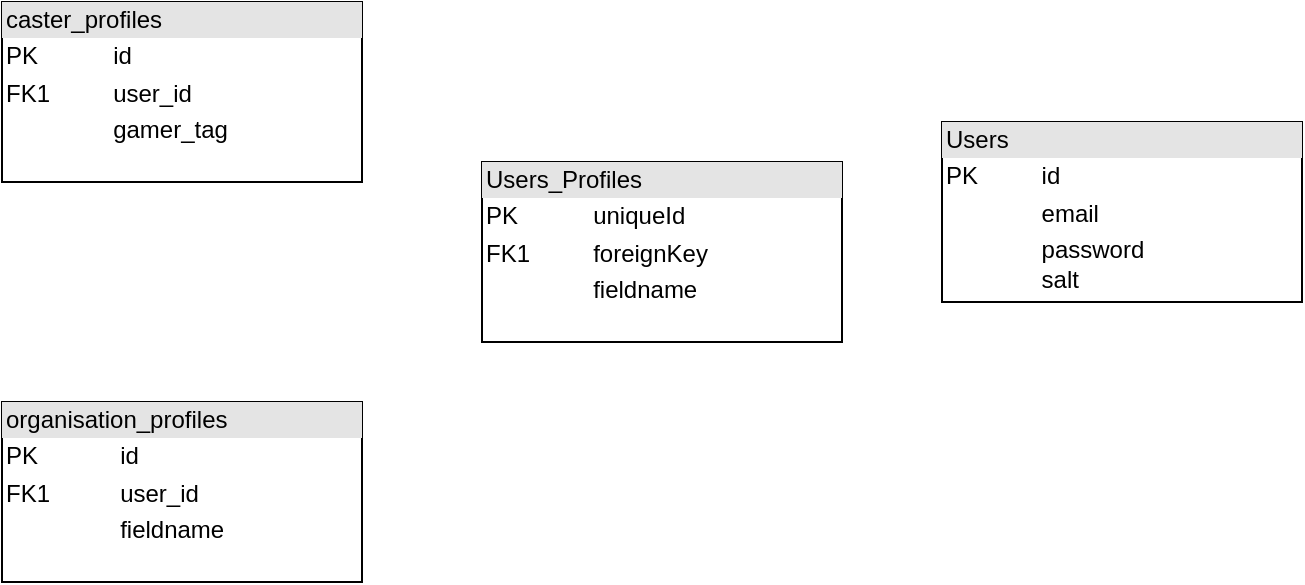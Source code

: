<mxfile version="16.5.1" type="device" pages="6"><diagram id="IFJYSDlTWk54i2XUHWaH" name="DB Schema"><mxGraphModel dx="946" dy="622" grid="1" gridSize="10" guides="1" tooltips="1" connect="1" arrows="1" fold="1" page="1" pageScale="1" pageWidth="827" pageHeight="1169" math="0" shadow="0"><root><mxCell id="0"/><mxCell id="1" parent="0"/><mxCell id="Cj0DY3vHBVHY0UUtg2U1-1" value="&lt;div style=&quot;box-sizing: border-box ; width: 100% ; background: #e4e4e4 ; padding: 2px&quot;&gt;caster_profiles&lt;/div&gt;&lt;table style=&quot;width: 100% ; font-size: 1em&quot; cellpadding=&quot;2&quot; cellspacing=&quot;0&quot;&gt;&lt;tbody&gt;&lt;tr&gt;&lt;td&gt;PK&lt;/td&gt;&lt;td&gt;id&lt;/td&gt;&lt;/tr&gt;&lt;tr&gt;&lt;td&gt;FK1&lt;/td&gt;&lt;td&gt;user_id&lt;/td&gt;&lt;/tr&gt;&lt;tr&gt;&lt;td&gt;&lt;/td&gt;&lt;td&gt;gamer_tag&lt;/td&gt;&lt;/tr&gt;&lt;/tbody&gt;&lt;/table&gt;" style="verticalAlign=top;align=left;overflow=fill;html=1;" parent="1" vertex="1"><mxGeometry x="120" y="270" width="180" height="90" as="geometry"/></mxCell><mxCell id="Cj0DY3vHBVHY0UUtg2U1-2" value="&lt;div style=&quot;box-sizing: border-box ; width: 100% ; background: #e4e4e4 ; padding: 2px&quot;&gt;organisation_profiles&lt;/div&gt;&lt;table style=&quot;width: 100% ; font-size: 1em&quot; cellpadding=&quot;2&quot; cellspacing=&quot;0&quot;&gt;&lt;tbody&gt;&lt;tr&gt;&lt;td&gt;PK&lt;/td&gt;&lt;td&gt;id&lt;/td&gt;&lt;/tr&gt;&lt;tr&gt;&lt;td&gt;FK1&lt;/td&gt;&lt;td&gt;user_id&lt;/td&gt;&lt;/tr&gt;&lt;tr&gt;&lt;td&gt;&lt;/td&gt;&lt;td&gt;fieldname&lt;/td&gt;&lt;/tr&gt;&lt;/tbody&gt;&lt;/table&gt;" style="verticalAlign=top;align=left;overflow=fill;html=1;" parent="1" vertex="1"><mxGeometry x="120" y="470" width="180" height="90" as="geometry"/></mxCell><mxCell id="Cj0DY3vHBVHY0UUtg2U1-3" value="&lt;div style=&quot;box-sizing: border-box ; width: 100% ; background: #e4e4e4 ; padding: 2px&quot;&gt;Users&lt;/div&gt;&lt;table style=&quot;width: 100% ; font-size: 1em&quot; cellpadding=&quot;2&quot; cellspacing=&quot;0&quot;&gt;&lt;tbody&gt;&lt;tr&gt;&lt;td&gt;PK&lt;/td&gt;&lt;td&gt;id&lt;/td&gt;&lt;/tr&gt;&lt;tr&gt;&lt;td&gt;&lt;br&gt;&lt;/td&gt;&lt;td&gt;email&lt;/td&gt;&lt;/tr&gt;&lt;tr&gt;&lt;td&gt;&lt;/td&gt;&lt;td&gt;password&lt;br&gt;salt&lt;/td&gt;&lt;/tr&gt;&lt;/tbody&gt;&lt;/table&gt;" style="verticalAlign=top;align=left;overflow=fill;html=1;" parent="1" vertex="1"><mxGeometry x="590" y="330" width="180" height="90" as="geometry"/></mxCell><mxCell id="vBrCcY4c4woebkTOVLAD-1" value="&lt;div style=&quot;box-sizing: border-box ; width: 100% ; background: #e4e4e4 ; padding: 2px&quot;&gt;Users_Profiles&lt;/div&gt;&lt;table style=&quot;width: 100% ; font-size: 1em&quot; cellpadding=&quot;2&quot; cellspacing=&quot;0&quot;&gt;&lt;tbody&gt;&lt;tr&gt;&lt;td&gt;PK&lt;/td&gt;&lt;td&gt;uniqueId&lt;/td&gt;&lt;/tr&gt;&lt;tr&gt;&lt;td&gt;FK1&lt;/td&gt;&lt;td&gt;foreignKey&lt;/td&gt;&lt;/tr&gt;&lt;tr&gt;&lt;td&gt;&lt;/td&gt;&lt;td&gt;fieldname&lt;/td&gt;&lt;/tr&gt;&lt;/tbody&gt;&lt;/table&gt;" style="verticalAlign=top;align=left;overflow=fill;html=1;" vertex="1" parent="1"><mxGeometry x="360" y="350" width="180" height="90" as="geometry"/></mxCell></root></mxGraphModel></diagram><diagram id="8OqbAFPK_hmVm2Bs5lqv" name="Class Diagram (User, messages, friends)"><mxGraphModel dx="946" dy="1791" grid="1" gridSize="10" guides="1" tooltips="1" connect="1" arrows="1" fold="1" page="1" pageScale="1" pageWidth="827" pageHeight="1169" math="0" shadow="0"><root><mxCell id="nvpQmYBhC9q09GTZ1Mtf-0"/><mxCell id="nvpQmYBhC9q09GTZ1Mtf-1" parent="nvpQmYBhC9q09GTZ1Mtf-0"/><mxCell id="nvpQmYBhC9q09GTZ1Mtf-22" value="User" style="swimlane;fontStyle=1;align=center;verticalAlign=top;childLayout=stackLayout;horizontal=1;startSize=26;horizontalStack=0;resizeParent=1;resizeParentMax=0;resizeLast=0;collapsible=1;marginBottom=0;" parent="nvpQmYBhC9q09GTZ1Mtf-1" vertex="1"><mxGeometry x="344" y="570" width="180" height="216" as="geometry"/></mxCell><mxCell id="nvpQmYBhC9q09GTZ1Mtf-23" value="- id: int&#10;" style="text;strokeColor=none;fillColor=none;align=left;verticalAlign=top;spacingLeft=4;spacingRight=4;overflow=hidden;rotatable=0;points=[[0,0.5],[1,0.5]];portConstraint=eastwest;" parent="nvpQmYBhC9q09GTZ1Mtf-22" vertex="1"><mxGeometry y="26" width="180" height="26" as="geometry"/></mxCell><mxCell id="nvpQmYBhC9q09GTZ1Mtf-4" value="- username: string" style="text;strokeColor=none;fillColor=none;align=left;verticalAlign=top;spacingLeft=4;spacingRight=4;overflow=hidden;rotatable=0;points=[[0,0.5],[1,0.5]];portConstraint=eastwest;" parent="nvpQmYBhC9q09GTZ1Mtf-22" vertex="1"><mxGeometry y="52" width="180" height="26" as="geometry"/></mxCell><mxCell id="nvpQmYBhC9q09GTZ1Mtf-3" value="- network: Network" style="text;strokeColor=none;fillColor=none;align=left;verticalAlign=top;spacingLeft=4;spacingRight=4;overflow=hidden;rotatable=0;points=[[0,0.5],[1,0.5]];portConstraint=eastwest;" parent="nvpQmYBhC9q09GTZ1Mtf-22" vertex="1"><mxGeometry y="78" width="180" height="26" as="geometry"/></mxCell><mxCell id="nvpQmYBhC9q09GTZ1Mtf-11" value="- chats: Chat[]" style="text;strokeColor=none;fillColor=none;align=left;verticalAlign=top;spacingLeft=4;spacingRight=4;overflow=hidden;rotatable=0;points=[[0,0.5],[1,0.5]];portConstraint=eastwest;" parent="nvpQmYBhC9q09GTZ1Mtf-22" vertex="1"><mxGeometry y="104" width="180" height="26" as="geometry"/></mxCell><mxCell id="nvpQmYBhC9q09GTZ1Mtf-24" value="" style="line;strokeWidth=1;fillColor=none;align=left;verticalAlign=middle;spacingTop=-1;spacingLeft=3;spacingRight=3;rotatable=0;labelPosition=right;points=[];portConstraint=eastwest;" parent="nvpQmYBhC9q09GTZ1Mtf-22" vertex="1"><mxGeometry y="130" width="180" height="8" as="geometry"/></mxCell><mxCell id="nvpQmYBhC9q09GTZ1Mtf-25" value="+ getChat(otherUser): Chat" style="text;strokeColor=none;fillColor=none;align=left;verticalAlign=top;spacingLeft=4;spacingRight=4;overflow=hidden;rotatable=0;points=[[0,0.5],[1,0.5]];portConstraint=eastwest;" parent="nvpQmYBhC9q09GTZ1Mtf-22" vertex="1"><mxGeometry y="138" width="180" height="26" as="geometry"/></mxCell><mxCell id="mDcbZbTaFt60joXfKTBX-10" value="+ addChat(otherUser): Chat" style="text;strokeColor=none;fillColor=none;align=left;verticalAlign=top;spacingLeft=4;spacingRight=4;overflow=hidden;rotatable=0;points=[[0,0.5],[1,0.5]];portConstraint=eastwest;" parent="nvpQmYBhC9q09GTZ1Mtf-22" vertex="1"><mxGeometry y="164" width="180" height="26" as="geometry"/></mxCell><mxCell id="mDcbZbTaFt60joXfKTBX-14" value="+ getNetwork(): SocialNetwork" style="text;strokeColor=none;fillColor=none;align=left;verticalAlign=top;spacingLeft=4;spacingRight=4;overflow=hidden;rotatable=0;points=[[0,0.5],[1,0.5]];portConstraint=eastwest;" parent="nvpQmYBhC9q09GTZ1Mtf-22" vertex="1"><mxGeometry y="190" width="180" height="26" as="geometry"/></mxCell><mxCell id="nvpQmYBhC9q09GTZ1Mtf-26" value="FriendRequest" style="swimlane;fontStyle=1;align=center;verticalAlign=top;childLayout=stackLayout;horizontal=1;startSize=26;horizontalStack=0;resizeParent=1;resizeParentMax=0;resizeLast=0;collapsible=1;marginBottom=0;" parent="nvpQmYBhC9q09GTZ1Mtf-1" vertex="1"><mxGeometry x="610" y="770" width="160" height="138" as="geometry"/></mxCell><mxCell id="nvpQmYBhC9q09GTZ1Mtf-12" value="- sender: User" style="text;strokeColor=none;fillColor=none;align=left;verticalAlign=top;spacingLeft=4;spacingRight=4;overflow=hidden;rotatable=0;points=[[0,0.5],[1,0.5]];portConstraint=eastwest;" parent="nvpQmYBhC9q09GTZ1Mtf-26" vertex="1"><mxGeometry y="26" width="160" height="26" as="geometry"/></mxCell><mxCell id="nvpQmYBhC9q09GTZ1Mtf-13" value="- receiver: User" style="text;strokeColor=none;fillColor=none;align=left;verticalAlign=top;spacingLeft=4;spacingRight=4;overflow=hidden;rotatable=0;points=[[0,0.5],[1,0.5]];portConstraint=eastwest;" parent="nvpQmYBhC9q09GTZ1Mtf-26" vertex="1"><mxGeometry y="52" width="160" height="26" as="geometry"/></mxCell><mxCell id="nvpQmYBhC9q09GTZ1Mtf-27" value="- status: ENUM" style="text;strokeColor=none;fillColor=none;align=left;verticalAlign=top;spacingLeft=4;spacingRight=4;overflow=hidden;rotatable=0;points=[[0,0.5],[1,0.5]];portConstraint=eastwest;" parent="nvpQmYBhC9q09GTZ1Mtf-26" vertex="1"><mxGeometry y="78" width="160" height="26" as="geometry"/></mxCell><mxCell id="nvpQmYBhC9q09GTZ1Mtf-28" value="" style="line;strokeWidth=1;fillColor=none;align=left;verticalAlign=middle;spacingTop=-1;spacingLeft=3;spacingRight=3;rotatable=0;labelPosition=right;points=[];portConstraint=eastwest;" parent="nvpQmYBhC9q09GTZ1Mtf-26" vertex="1"><mxGeometry y="104" width="160" height="8" as="geometry"/></mxCell><mxCell id="nvpQmYBhC9q09GTZ1Mtf-29" value="+ setStatus(): void" style="text;strokeColor=none;fillColor=none;align=left;verticalAlign=top;spacingLeft=4;spacingRight=4;overflow=hidden;rotatable=0;points=[[0,0.5],[1,0.5]];portConstraint=eastwest;" parent="nvpQmYBhC9q09GTZ1Mtf-26" vertex="1"><mxGeometry y="112" width="160" height="26" as="geometry"/></mxCell><mxCell id="nvpQmYBhC9q09GTZ1Mtf-30" value="Chat" style="swimlane;fontStyle=1;align=center;verticalAlign=top;childLayout=stackLayout;horizontal=1;startSize=26;horizontalStack=0;resizeParent=1;resizeParentMax=0;resizeLast=0;collapsible=1;marginBottom=0;" parent="nvpQmYBhC9q09GTZ1Mtf-1" vertex="1"><mxGeometry x="30" y="570" width="226" height="138" as="geometry"/></mxCell><mxCell id="nvpQmYBhC9q09GTZ1Mtf-31" value="- sender: User" style="text;strokeColor=none;fillColor=none;align=left;verticalAlign=top;spacingLeft=4;spacingRight=4;overflow=hidden;rotatable=0;points=[[0,0.5],[1,0.5]];portConstraint=eastwest;" parent="nvpQmYBhC9q09GTZ1Mtf-30" vertex="1"><mxGeometry y="26" width="226" height="26" as="geometry"/></mxCell><mxCell id="nvpQmYBhC9q09GTZ1Mtf-34" value="- receiver: User" style="text;strokeColor=none;fillColor=none;align=left;verticalAlign=top;spacingLeft=4;spacingRight=4;overflow=hidden;rotatable=0;points=[[0,0.5],[1,0.5]];portConstraint=eastwest;" parent="nvpQmYBhC9q09GTZ1Mtf-30" vertex="1"><mxGeometry y="52" width="226" height="26" as="geometry"/></mxCell><mxCell id="nvpQmYBhC9q09GTZ1Mtf-35" value="- messages: Message[]" style="text;strokeColor=none;fillColor=none;align=left;verticalAlign=top;spacingLeft=4;spacingRight=4;overflow=hidden;rotatable=0;points=[[0,0.5],[1,0.5]];portConstraint=eastwest;" parent="nvpQmYBhC9q09GTZ1Mtf-30" vertex="1"><mxGeometry y="78" width="226" height="26" as="geometry"/></mxCell><mxCell id="nvpQmYBhC9q09GTZ1Mtf-32" value="" style="line;strokeWidth=1;fillColor=none;align=left;verticalAlign=middle;spacingTop=-1;spacingLeft=3;spacingRight=3;rotatable=0;labelPosition=right;points=[];portConstraint=eastwest;" parent="nvpQmYBhC9q09GTZ1Mtf-30" vertex="1"><mxGeometry y="104" width="226" height="8" as="geometry"/></mxCell><mxCell id="nvpQmYBhC9q09GTZ1Mtf-33" value="+ getMessages(otherUser): Messages[]" style="text;strokeColor=none;fillColor=none;align=left;verticalAlign=top;spacingLeft=4;spacingRight=4;overflow=hidden;rotatable=0;points=[[0,0.5],[1,0.5]];portConstraint=eastwest;" parent="nvpQmYBhC9q09GTZ1Mtf-30" vertex="1"><mxGeometry y="112" width="226" height="26" as="geometry"/></mxCell><mxCell id="nvpQmYBhC9q09GTZ1Mtf-36" value="Message" style="swimlane;fontStyle=1;align=center;verticalAlign=top;childLayout=stackLayout;horizontal=1;startSize=26;horizontalStack=0;resizeParent=1;resizeParentMax=0;resizeLast=0;collapsible=1;marginBottom=0;" parent="nvpQmYBhC9q09GTZ1Mtf-1" vertex="1"><mxGeometry x="63" y="770" width="160" height="138" as="geometry"/></mxCell><mxCell id="nvpQmYBhC9q09GTZ1Mtf-37" value="- messageNumber: int" style="text;strokeColor=none;fillColor=none;align=left;verticalAlign=top;spacingLeft=4;spacingRight=4;overflow=hidden;rotatable=0;points=[[0,0.5],[1,0.5]];portConstraint=eastwest;" parent="nvpQmYBhC9q09GTZ1Mtf-36" vertex="1"><mxGeometry y="26" width="160" height="26" as="geometry"/></mxCell><mxCell id="nvpQmYBhC9q09GTZ1Mtf-40" value="- authorId" style="text;strokeColor=none;fillColor=none;align=left;verticalAlign=top;spacingLeft=4;spacingRight=4;overflow=hidden;rotatable=0;points=[[0,0.5],[1,0.5]];portConstraint=eastwest;" parent="nvpQmYBhC9q09GTZ1Mtf-36" vertex="1"><mxGeometry y="52" width="160" height="26" as="geometry"/></mxCell><mxCell id="nvpQmYBhC9q09GTZ1Mtf-41" value="- text: string" style="text;strokeColor=none;fillColor=none;align=left;verticalAlign=top;spacingLeft=4;spacingRight=4;overflow=hidden;rotatable=0;points=[[0,0.5],[1,0.5]];portConstraint=eastwest;" parent="nvpQmYBhC9q09GTZ1Mtf-36" vertex="1"><mxGeometry y="78" width="160" height="26" as="geometry"/></mxCell><mxCell id="nvpQmYBhC9q09GTZ1Mtf-38" value="" style="line;strokeWidth=1;fillColor=none;align=left;verticalAlign=middle;spacingTop=-1;spacingLeft=3;spacingRight=3;rotatable=0;labelPosition=right;points=[];portConstraint=eastwest;" parent="nvpQmYBhC9q09GTZ1Mtf-36" vertex="1"><mxGeometry y="104" width="160" height="8" as="geometry"/></mxCell><mxCell id="nvpQmYBhC9q09GTZ1Mtf-39" value="+ getText(): string" style="text;strokeColor=none;fillColor=none;align=left;verticalAlign=top;spacingLeft=4;spacingRight=4;overflow=hidden;rotatable=0;points=[[0,0.5],[1,0.5]];portConstraint=eastwest;" parent="nvpQmYBhC9q09GTZ1Mtf-36" vertex="1"><mxGeometry y="112" width="160" height="26" as="geometry"/></mxCell><mxCell id="mDcbZbTaFt60joXfKTBX-0" value="SocialNetwork" style="swimlane;fontStyle=1;align=center;verticalAlign=top;childLayout=stackLayout;horizontal=1;startSize=26;horizontalStack=0;resizeParent=1;resizeParentMax=0;resizeLast=0;collapsible=1;marginBottom=0;" parent="nvpQmYBhC9q09GTZ1Mtf-1" vertex="1"><mxGeometry x="610" y="570" width="160" height="138" as="geometry"/></mxCell><mxCell id="mDcbZbTaFt60joXfKTBX-1" value="- friends: User[]" style="text;strokeColor=none;fillColor=none;align=left;verticalAlign=top;spacingLeft=4;spacingRight=4;overflow=hidden;rotatable=0;points=[[0,0.5],[1,0.5]];portConstraint=eastwest;" parent="mDcbZbTaFt60joXfKTBX-0" vertex="1"><mxGeometry y="26" width="160" height="26" as="geometry"/></mxCell><mxCell id="mDcbZbTaFt60joXfKTBX-4" value="- requests: FriendRequest[]" style="text;strokeColor=none;fillColor=none;align=left;verticalAlign=top;spacingLeft=4;spacingRight=4;overflow=hidden;rotatable=0;points=[[0,0.5],[1,0.5]];portConstraint=eastwest;" parent="mDcbZbTaFt60joXfKTBX-0" vertex="1"><mxGeometry y="52" width="160" height="26" as="geometry"/></mxCell><mxCell id="mDcbZbTaFt60joXfKTBX-2" value="" style="line;strokeWidth=1;fillColor=none;align=left;verticalAlign=middle;spacingTop=-1;spacingLeft=3;spacingRight=3;rotatable=0;labelPosition=right;points=[];portConstraint=eastwest;" parent="mDcbZbTaFt60joXfKTBX-0" vertex="1"><mxGeometry y="78" width="160" height="8" as="geometry"/></mxCell><mxCell id="mDcbZbTaFt60joXfKTBX-3" value="+ acceptRequest(): void" style="text;strokeColor=none;fillColor=none;align=left;verticalAlign=top;spacingLeft=4;spacingRight=4;overflow=hidden;rotatable=0;points=[[0,0.5],[1,0.5]];portConstraint=eastwest;" parent="mDcbZbTaFt60joXfKTBX-0" vertex="1"><mxGeometry y="86" width="160" height="26" as="geometry"/></mxCell><mxCell id="mDcbZbTaFt60joXfKTBX-5" value="+ rejectRequest(): void" style="text;strokeColor=none;fillColor=none;align=left;verticalAlign=top;spacingLeft=4;spacingRight=4;overflow=hidden;rotatable=0;points=[[0,0.5],[1,0.5]];portConstraint=eastwest;" parent="mDcbZbTaFt60joXfKTBX-0" vertex="1"><mxGeometry y="112" width="160" height="26" as="geometry"/></mxCell><mxCell id="mDcbZbTaFt60joXfKTBX-15" value="" style="endArrow=open;html=1;endSize=12;startArrow=diamondThin;startSize=14;startFill=1;edgeStyle=orthogonalEdgeStyle;align=left;verticalAlign=bottom;rounded=0;entryX=-0.012;entryY=0.065;entryDx=0;entryDy=0;entryPerimeter=0;exitX=0.998;exitY=0.041;exitDx=0;exitDy=0;exitPerimeter=0;" parent="nvpQmYBhC9q09GTZ1Mtf-1" source="nvpQmYBhC9q09GTZ1Mtf-22" target="mDcbZbTaFt60joXfKTBX-0" edge="1"><mxGeometry x="-1" y="3" relative="1" as="geometry"><mxPoint x="530" y="579" as="sourcePoint"/><mxPoint x="720" y="540" as="targetPoint"/></mxGeometry></mxCell><mxCell id="mDcbZbTaFt60joXfKTBX-16" value="1" style="edgeLabel;html=1;align=center;verticalAlign=middle;resizable=0;points=[];" parent="mDcbZbTaFt60joXfKTBX-15" vertex="1" connectable="0"><mxGeometry x="0.629" y="2" relative="1" as="geometry"><mxPoint x="-2" as="offset"/></mxGeometry></mxCell><mxCell id="mDcbZbTaFt60joXfKTBX-17" value="2" style="endArrow=open;html=1;endSize=12;startArrow=diamondThin;startSize=14;startFill=1;edgeStyle=orthogonalEdgeStyle;align=left;verticalAlign=bottom;rounded=0;entryX=0.5;entryY=0;entryDx=0;entryDy=0;" parent="nvpQmYBhC9q09GTZ1Mtf-1" target="nvpQmYBhC9q09GTZ1Mtf-26" edge="1"><mxGeometry x="-0.333" y="10" relative="1" as="geometry"><mxPoint x="690" y="710" as="sourcePoint"/><mxPoint x="610" y="720" as="targetPoint"/><mxPoint as="offset"/></mxGeometry></mxCell><mxCell id="mDcbZbTaFt60joXfKTBX-18" value="0..*" style="text;html=1;align=center;verticalAlign=middle;resizable=0;points=[];autosize=1;strokeColor=none;fillColor=none;" parent="nvpQmYBhC9q09GTZ1Mtf-1" vertex="1"><mxGeometry x="650" y="750" width="30" height="20" as="geometry"/></mxCell><mxCell id="mDcbZbTaFt60joXfKTBX-19" value="0..*" style="text;html=1;align=center;verticalAlign=middle;resizable=0;points=[];autosize=1;strokeColor=none;fillColor=none;" parent="nvpQmYBhC9q09GTZ1Mtf-1" vertex="1"><mxGeometry x="524" y="580" width="30" height="20" as="geometry"/></mxCell><mxCell id="mDcbZbTaFt60joXfKTBX-21" value="" style="endArrow=open;html=1;endSize=12;startArrow=diamondThin;startSize=14;startFill=1;edgeStyle=orthogonalEdgeStyle;align=left;verticalAlign=bottom;rounded=0;exitX=-0.003;exitY=0.064;exitDx=0;exitDy=0;exitPerimeter=0;entryX=1.003;entryY=0.1;entryDx=0;entryDy=0;entryPerimeter=0;" parent="nvpQmYBhC9q09GTZ1Mtf-1" source="nvpQmYBhC9q09GTZ1Mtf-22" target="nvpQmYBhC9q09GTZ1Mtf-30" edge="1"><mxGeometry x="0.002" y="-84" relative="1" as="geometry"><mxPoint x="300" y="700" as="sourcePoint"/><mxPoint x="460" y="700" as="targetPoint"/><mxPoint as="offset"/></mxGeometry></mxCell><mxCell id="mDcbZbTaFt60joXfKTBX-22" value="2" style="edgeLabel;html=1;align=center;verticalAlign=middle;resizable=0;points=[];" parent="mDcbZbTaFt60joXfKTBX-21" vertex="1" connectable="0"><mxGeometry x="-0.736" y="-15" relative="1" as="geometry"><mxPoint x="-12" y="11" as="offset"/></mxGeometry></mxCell><mxCell id="mDcbZbTaFt60joXfKTBX-23" value="0..*" style="text;html=1;align=center;verticalAlign=middle;resizable=0;points=[];autosize=1;strokeColor=none;fillColor=none;" parent="nvpQmYBhC9q09GTZ1Mtf-1" vertex="1"><mxGeometry x="256" y="590" width="30" height="20" as="geometry"/></mxCell><mxCell id="mDcbZbTaFt60joXfKTBX-26" value="1..2" style="endArrow=open;html=1;endSize=12;startArrow=diamondThin;startSize=14;startFill=1;edgeStyle=orthogonalEdgeStyle;align=left;verticalAlign=bottom;rounded=0;entryX=0.5;entryY=0;entryDx=0;entryDy=0;exitX=0.5;exitY=1;exitDx=0;exitDy=0;" parent="nvpQmYBhC9q09GTZ1Mtf-1" source="nvpQmYBhC9q09GTZ1Mtf-30" target="nvpQmYBhC9q09GTZ1Mtf-36" edge="1"><mxGeometry x="-0.29" y="7" relative="1" as="geometry"><mxPoint x="10" y="730" as="sourcePoint"/><mxPoint x="170" y="730" as="targetPoint"/><Array as="points"><mxPoint x="143" y="730"/><mxPoint x="143" y="730"/></Array><mxPoint as="offset"/></mxGeometry></mxCell><mxCell id="mDcbZbTaFt60joXfKTBX-27" value="0..*" style="text;html=1;align=center;verticalAlign=middle;resizable=0;points=[];autosize=1;strokeColor=none;fillColor=none;" parent="nvpQmYBhC9q09GTZ1Mtf-1" vertex="1"><mxGeometry x="110" y="750" width="30" height="20" as="geometry"/></mxCell><mxCell id="G_FjlWxSiDGfOTx2bwtK-0" value="Caster" style="swimlane;fontStyle=1;align=center;verticalAlign=top;childLayout=stackLayout;horizontal=1;startSize=26;horizontalStack=0;resizeParent=1;resizeParentMax=0;resizeLast=0;collapsible=1;marginBottom=0;" parent="nvpQmYBhC9q09GTZ1Mtf-1" vertex="1"><mxGeometry x="220" y="189" width="160" height="86" as="geometry"/></mxCell><mxCell id="G_FjlWxSiDGfOTx2bwtK-1" value="+ field: type" style="text;strokeColor=none;fillColor=none;align=left;verticalAlign=top;spacingLeft=4;spacingRight=4;overflow=hidden;rotatable=0;points=[[0,0.5],[1,0.5]];portConstraint=eastwest;" parent="G_FjlWxSiDGfOTx2bwtK-0" vertex="1"><mxGeometry y="26" width="160" height="26" as="geometry"/></mxCell><mxCell id="G_FjlWxSiDGfOTx2bwtK-2" value="" style="line;strokeWidth=1;fillColor=none;align=left;verticalAlign=middle;spacingTop=-1;spacingLeft=3;spacingRight=3;rotatable=0;labelPosition=right;points=[];portConstraint=eastwest;" parent="G_FjlWxSiDGfOTx2bwtK-0" vertex="1"><mxGeometry y="52" width="160" height="8" as="geometry"/></mxCell><mxCell id="G_FjlWxSiDGfOTx2bwtK-3" value="+ method(type): type" style="text;strokeColor=none;fillColor=none;align=left;verticalAlign=top;spacingLeft=4;spacingRight=4;overflow=hidden;rotatable=0;points=[[0,0.5],[1,0.5]];portConstraint=eastwest;" parent="G_FjlWxSiDGfOTx2bwtK-0" vertex="1"><mxGeometry y="60" width="160" height="26" as="geometry"/></mxCell><mxCell id="G_FjlWxSiDGfOTx2bwtK-4" value="Organisation" style="swimlane;fontStyle=1;align=center;verticalAlign=top;childLayout=stackLayout;horizontal=1;startSize=26;horizontalStack=0;resizeParent=1;resizeParentMax=0;resizeLast=0;collapsible=1;marginBottom=0;" parent="nvpQmYBhC9q09GTZ1Mtf-1" vertex="1"><mxGeometry x="420" y="189" width="160" height="86" as="geometry"/></mxCell><mxCell id="G_FjlWxSiDGfOTx2bwtK-5" value="+ field: type" style="text;strokeColor=none;fillColor=none;align=left;verticalAlign=top;spacingLeft=4;spacingRight=4;overflow=hidden;rotatable=0;points=[[0,0.5],[1,0.5]];portConstraint=eastwest;" parent="G_FjlWxSiDGfOTx2bwtK-4" vertex="1"><mxGeometry y="26" width="160" height="26" as="geometry"/></mxCell><mxCell id="G_FjlWxSiDGfOTx2bwtK-6" value="" style="line;strokeWidth=1;fillColor=none;align=left;verticalAlign=middle;spacingTop=-1;spacingLeft=3;spacingRight=3;rotatable=0;labelPosition=right;points=[];portConstraint=eastwest;" parent="G_FjlWxSiDGfOTx2bwtK-4" vertex="1"><mxGeometry y="52" width="160" height="8" as="geometry"/></mxCell><mxCell id="G_FjlWxSiDGfOTx2bwtK-7" value="+ method(type): type" style="text;strokeColor=none;fillColor=none;align=left;verticalAlign=top;spacingLeft=4;spacingRight=4;overflow=hidden;rotatable=0;points=[[0,0.5],[1,0.5]];portConstraint=eastwest;" parent="G_FjlWxSiDGfOTx2bwtK-4" vertex="1"><mxGeometry y="60" width="160" height="26" as="geometry"/></mxCell><mxCell id="G_FjlWxSiDGfOTx2bwtK-8" value="BaseUser" style="swimlane;fontStyle=1;align=center;verticalAlign=top;childLayout=stackLayout;horizontal=1;startSize=26;horizontalStack=0;resizeParent=1;resizeParentMax=0;resizeLast=0;collapsible=1;marginBottom=0;" parent="nvpQmYBhC9q09GTZ1Mtf-1" vertex="1"><mxGeometry x="320" y="-30" width="160" height="138" as="geometry"/></mxCell><mxCell id="G_FjlWxSiDGfOTx2bwtK-9" value="- Id: int" style="text;strokeColor=none;fillColor=none;align=left;verticalAlign=top;spacingLeft=4;spacingRight=4;overflow=hidden;rotatable=0;points=[[0,0.5],[1,0.5]];portConstraint=eastwest;" parent="G_FjlWxSiDGfOTx2bwtK-8" vertex="1"><mxGeometry y="26" width="160" height="26" as="geometry"/></mxCell><mxCell id="G_FjlWxSiDGfOTx2bwtK-12" value="- Email: string" style="text;strokeColor=none;fillColor=none;align=left;verticalAlign=top;spacingLeft=4;spacingRight=4;overflow=hidden;rotatable=0;points=[[0,0.5],[1,0.5]];portConstraint=eastwest;" parent="G_FjlWxSiDGfOTx2bwtK-8" vertex="1"><mxGeometry y="52" width="160" height="26" as="geometry"/></mxCell><mxCell id="G_FjlWxSiDGfOTx2bwtK-13" value="- Password: string" style="text;strokeColor=none;fillColor=none;align=left;verticalAlign=top;spacingLeft=4;spacingRight=4;overflow=hidden;rotatable=0;points=[[0,0.5],[1,0.5]];portConstraint=eastwest;" parent="G_FjlWxSiDGfOTx2bwtK-8" vertex="1"><mxGeometry y="78" width="160" height="26" as="geometry"/></mxCell><mxCell id="G_FjlWxSiDGfOTx2bwtK-10" value="" style="line;strokeWidth=1;fillColor=none;align=left;verticalAlign=middle;spacingTop=-1;spacingLeft=3;spacingRight=3;rotatable=0;labelPosition=right;points=[];portConstraint=eastwest;" parent="G_FjlWxSiDGfOTx2bwtK-8" vertex="1"><mxGeometry y="104" width="160" height="8" as="geometry"/></mxCell><mxCell id="G_FjlWxSiDGfOTx2bwtK-23" value="+ Get / Set(): T" style="text;strokeColor=none;fillColor=none;align=left;verticalAlign=top;spacingLeft=4;spacingRight=4;overflow=hidden;rotatable=0;points=[[0,0.5],[1,0.5]];portConstraint=eastwest;" parent="G_FjlWxSiDGfOTx2bwtK-8" vertex="1"><mxGeometry y="112" width="160" height="26" as="geometry"/></mxCell><mxCell id="G_FjlWxSiDGfOTx2bwtK-15" value="«interface»&lt;br&gt;&lt;b&gt;ICasterService&lt;/b&gt;" style="html=1;" parent="nvpQmYBhC9q09GTZ1Mtf-1" vertex="1"><mxGeometry x="930" y="170" width="110" height="50" as="geometry"/></mxCell><mxCell id="G_FjlWxSiDGfOTx2bwtK-16" value="CasterService" style="swimlane;fontStyle=1;align=center;verticalAlign=top;childLayout=stackLayout;horizontal=1;startSize=26;horizontalStack=0;resizeParent=1;resizeParentMax=0;resizeLast=0;collapsible=1;marginBottom=0;" parent="nvpQmYBhC9q09GTZ1Mtf-1" vertex="1"><mxGeometry x="900" y="270" width="170" height="86" as="geometry"/></mxCell><mxCell id="G_FjlWxSiDGfOTx2bwtK-17" value="+ field: type" style="text;strokeColor=none;fillColor=none;align=left;verticalAlign=top;spacingLeft=4;spacingRight=4;overflow=hidden;rotatable=0;points=[[0,0.5],[1,0.5]];portConstraint=eastwest;" parent="G_FjlWxSiDGfOTx2bwtK-16" vertex="1"><mxGeometry y="26" width="170" height="26" as="geometry"/></mxCell><mxCell id="G_FjlWxSiDGfOTx2bwtK-18" value="" style="line;strokeWidth=1;fillColor=none;align=left;verticalAlign=middle;spacingTop=-1;spacingLeft=3;spacingRight=3;rotatable=0;labelPosition=right;points=[];portConstraint=eastwest;" parent="G_FjlWxSiDGfOTx2bwtK-16" vertex="1"><mxGeometry y="52" width="170" height="8" as="geometry"/></mxCell><mxCell id="G_FjlWxSiDGfOTx2bwtK-19" value="+ GetCasters(): List&lt;Caster&gt;" style="text;strokeColor=none;fillColor=none;align=left;verticalAlign=top;spacingLeft=4;spacingRight=4;overflow=hidden;rotatable=0;points=[[0,0.5],[1,0.5]];portConstraint=eastwest;" parent="G_FjlWxSiDGfOTx2bwtK-16" vertex="1"><mxGeometry y="60" width="170" height="26" as="geometry"/></mxCell><mxCell id="G_FjlWxSiDGfOTx2bwtK-20" value="«interface»&lt;br&gt;&lt;b&gt;ICasterRepository&lt;/b&gt;" style="html=1;" parent="nvpQmYBhC9q09GTZ1Mtf-1" vertex="1"><mxGeometry x="710" y="170" width="110" height="50" as="geometry"/></mxCell><mxCell id="G_FjlWxSiDGfOTx2bwtK-24" value="" style="endArrow=block;endSize=16;endFill=0;html=1;rounded=0;entryX=0.748;entryY=0.989;entryDx=0;entryDy=0;entryPerimeter=0;exitX=0.123;exitY=-0.007;exitDx=0;exitDy=0;exitPerimeter=0;" parent="nvpQmYBhC9q09GTZ1Mtf-1" source="G_FjlWxSiDGfOTx2bwtK-4" target="G_FjlWxSiDGfOTx2bwtK-23" edge="1"><mxGeometry width="160" relative="1" as="geometry"><mxPoint x="440" y="180" as="sourcePoint"/><mxPoint x="700" y="220" as="targetPoint"/><Array as="points"><mxPoint x="440" y="150"/></Array></mxGeometry></mxCell><mxCell id="G_FjlWxSiDGfOTx2bwtK-28" value="" style="endArrow=block;endSize=16;endFill=0;html=1;rounded=0;entryX=0.25;entryY=1;entryDx=0;entryDy=0;exitX=0.869;exitY=-0.007;exitDx=0;exitDy=0;exitPerimeter=0;" parent="nvpQmYBhC9q09GTZ1Mtf-1" source="G_FjlWxSiDGfOTx2bwtK-0" target="G_FjlWxSiDGfOTx2bwtK-8" edge="1"><mxGeometry width="160" relative="1" as="geometry"><mxPoint x="360" y="180" as="sourcePoint"/><mxPoint x="590" y="180" as="targetPoint"/></mxGeometry></mxCell><mxCell id="G_FjlWxSiDGfOTx2bwtK-29" value="CasterRepository" style="swimlane;fontStyle=1;align=center;verticalAlign=top;childLayout=stackLayout;horizontal=1;startSize=26;horizontalStack=0;resizeParent=1;resizeParentMax=0;resizeLast=0;collapsible=1;marginBottom=0;" parent="nvpQmYBhC9q09GTZ1Mtf-1" vertex="1"><mxGeometry x="680" y="275" width="170" height="86" as="geometry"/></mxCell><mxCell id="G_FjlWxSiDGfOTx2bwtK-30" value="+ field: type" style="text;strokeColor=none;fillColor=none;align=left;verticalAlign=top;spacingLeft=4;spacingRight=4;overflow=hidden;rotatable=0;points=[[0,0.5],[1,0.5]];portConstraint=eastwest;" parent="G_FjlWxSiDGfOTx2bwtK-29" vertex="1"><mxGeometry y="26" width="170" height="26" as="geometry"/></mxCell><mxCell id="G_FjlWxSiDGfOTx2bwtK-31" value="" style="line;strokeWidth=1;fillColor=none;align=left;verticalAlign=middle;spacingTop=-1;spacingLeft=3;spacingRight=3;rotatable=0;labelPosition=right;points=[];portConstraint=eastwest;" parent="G_FjlWxSiDGfOTx2bwtK-29" vertex="1"><mxGeometry y="52" width="170" height="8" as="geometry"/></mxCell><mxCell id="G_FjlWxSiDGfOTx2bwtK-32" value="+ GetCasters(): List&lt;Caster&gt;" style="text;strokeColor=none;fillColor=none;align=left;verticalAlign=top;spacingLeft=4;spacingRight=4;overflow=hidden;rotatable=0;points=[[0,0.5],[1,0.5]];portConstraint=eastwest;" parent="G_FjlWxSiDGfOTx2bwtK-29" vertex="1"><mxGeometry y="60" width="170" height="26" as="geometry"/></mxCell></root></mxGraphModel></diagram><diagram id="1ebE3wzVtTD3xd7LhX3F" name="FC: Register"><mxGraphModel dx="1455" dy="957" grid="1" gridSize="10" guides="1" tooltips="1" connect="1" arrows="1" fold="1" page="1" pageScale="1" pageWidth="827" pageHeight="1169" math="0" shadow="0"><root><mxCell id="ImhqlGTvDcpTIGd-mucL-0"/><mxCell id="ImhqlGTvDcpTIGd-mucL-1" parent="ImhqlGTvDcpTIGd-mucL-0"/><mxCell id="ImhqlGTvDcpTIGd-mucL-64" value="" style="rounded=0;whiteSpace=wrap;html=1;fillColor=#d5e8d4;strokeColor=#82b366;" vertex="1" parent="ImhqlGTvDcpTIGd-mucL-1"><mxGeometry x="200" y="580" width="400" height="300" as="geometry"/></mxCell><mxCell id="ImhqlGTvDcpTIGd-mucL-63" value="" style="rounded=0;whiteSpace=wrap;html=1;fillColor=#dae8fc;strokeColor=#6c8ebf;" vertex="1" parent="ImhqlGTvDcpTIGd-mucL-1"><mxGeometry x="200" y="40" width="400" height="540" as="geometry"/></mxCell><mxCell id="ImhqlGTvDcpTIGd-mucL-2" value="User clicks Signup" style="strokeWidth=2;html=1;shape=mxgraph.flowchart.start_1;whiteSpace=wrap;fillColor=#f8cecc;strokeColor=#b85450;" vertex="1" parent="ImhqlGTvDcpTIGd-mucL-1"><mxGeometry x="337" y="50" width="126" height="70" as="geometry"/></mxCell><mxCell id="ImhqlGTvDcpTIGd-mucL-3" value="Register as&lt;br&gt;Caster / Org." style="strokeWidth=2;html=1;shape=mxgraph.flowchart.decision;whiteSpace=wrap;fillColor=#fff2cc;strokeColor=#d6b656;" vertex="1" parent="ImhqlGTvDcpTIGd-mucL-1"><mxGeometry x="350" y="140" width="100" height="100" as="geometry"/></mxCell><mxCell id="ImhqlGTvDcpTIGd-mucL-5" value="User provides data for CreateCasterDto" style="rounded=1;whiteSpace=wrap;html=1;absoluteArcSize=1;arcSize=14;strokeWidth=2;fillColor=#f5f5f5;fontColor=#333333;strokeColor=#666666;" vertex="1" parent="ImhqlGTvDcpTIGd-mucL-1"><mxGeometry x="238" y="220" width="100" height="100" as="geometry"/></mxCell><mxCell id="ImhqlGTvDcpTIGd-mucL-6" value="User provides data for CreateOrgDto" style="rounded=1;whiteSpace=wrap;html=1;absoluteArcSize=1;arcSize=14;strokeWidth=2;fillColor=#f5f5f5;strokeColor=#666666;fontColor=#333333;" vertex="1" parent="ImhqlGTvDcpTIGd-mucL-1"><mxGeometry x="460" y="220" width="100" height="100" as="geometry"/></mxCell><mxCell id="ImhqlGTvDcpTIGd-mucL-10" value="Send API request&lt;br&gt;with RegisterDto" style="rounded=1;whiteSpace=wrap;html=1;absoluteArcSize=1;arcSize=14;strokeWidth=2;fillColor=#f5f5f5;fontColor=#333333;strokeColor=#666666;" vertex="1" parent="ImhqlGTvDcpTIGd-mucL-1"><mxGeometry x="350" y="470" width="100" height="100" as="geometry"/></mxCell><mxCell id="ImhqlGTvDcpTIGd-mucL-25" value="Is request&lt;br&gt;Caster / Org?" style="strokeWidth=2;html=1;shape=mxgraph.flowchart.decision;whiteSpace=wrap;fillColor=#fff2cc;strokeColor=#d6b656;" vertex="1" parent="ImhqlGTvDcpTIGd-mucL-1"><mxGeometry x="350" y="590" width="100" height="100" as="geometry"/></mxCell><mxCell id="ImhqlGTvDcpTIGd-mucL-26" value="Create (Caster) User + Profile" style="rounded=1;whiteSpace=wrap;html=1;absoluteArcSize=1;arcSize=14;strokeWidth=2;fillColor=#f5f5f5;fontColor=#333333;strokeColor=#666666;" vertex="1" parent="ImhqlGTvDcpTIGd-mucL-1"><mxGeometry x="238" y="680" width="100" height="100" as="geometry"/></mxCell><mxCell id="ImhqlGTvDcpTIGd-mucL-27" value="Create (Org) User + Profile" style="rounded=1;whiteSpace=wrap;html=1;absoluteArcSize=1;arcSize=14;strokeWidth=2;fillColor=#f5f5f5;fontColor=#333333;strokeColor=#666666;" vertex="1" parent="ImhqlGTvDcpTIGd-mucL-1"><mxGeometry x="464" y="680" width="100" height="100" as="geometry"/></mxCell><mxCell id="ImhqlGTvDcpTIGd-mucL-28" value="Is data valid?" style="strokeWidth=2;html=1;shape=mxgraph.flowchart.decision;whiteSpace=wrap;fillColor=#fff2cc;strokeColor=#d6b656;" vertex="1" parent="ImhqlGTvDcpTIGd-mucL-1"><mxGeometry x="350" y="345" width="100" height="100" as="geometry"/></mxCell><mxCell id="ImhqlGTvDcpTIGd-mucL-29" value="Return CasterDto" style="strokeWidth=2;html=1;shape=mxgraph.flowchart.terminator;whiteSpace=wrap;fillColor=#f8cecc;strokeColor=#b85450;" vertex="1" parent="ImhqlGTvDcpTIGd-mucL-1"><mxGeometry x="226" y="810" width="120" height="60" as="geometry"/></mxCell><mxCell id="ImhqlGTvDcpTIGd-mucL-30" value="Return OrgDto" style="strokeWidth=2;html=1;shape=mxgraph.flowchart.terminator;whiteSpace=wrap;fillColor=#f8cecc;strokeColor=#b85450;" vertex="1" parent="ImhqlGTvDcpTIGd-mucL-1"><mxGeometry x="454" y="810" width="120" height="60" as="geometry"/></mxCell><mxCell id="ImhqlGTvDcpTIGd-mucL-31" value="" style="edgeStyle=segmentEdgeStyle;endArrow=classic;html=1;rounded=0;entryX=0.5;entryY=0;entryDx=0;entryDy=0;entryPerimeter=0;exitX=0.5;exitY=1;exitDx=0;exitDy=0;exitPerimeter=0;" edge="1" parent="ImhqlGTvDcpTIGd-mucL-1" source="ImhqlGTvDcpTIGd-mucL-2" target="ImhqlGTvDcpTIGd-mucL-3"><mxGeometry width="50" height="50" relative="1" as="geometry"><mxPoint x="238" y="130" as="sourcePoint"/><mxPoint x="288" y="80" as="targetPoint"/></mxGeometry></mxCell><mxCell id="ImhqlGTvDcpTIGd-mucL-37" value="" style="edgeStyle=segmentEdgeStyle;endArrow=classic;html=1;rounded=0;entryX=0.5;entryY=0;entryDx=0;entryDy=0;exitX=1;exitY=0.5;exitDx=0;exitDy=0;exitPerimeter=0;" edge="1" parent="ImhqlGTvDcpTIGd-mucL-1" source="ImhqlGTvDcpTIGd-mucL-3" target="ImhqlGTvDcpTIGd-mucL-6"><mxGeometry width="50" height="50" relative="1" as="geometry"><mxPoint x="460" y="215" as="sourcePoint"/><mxPoint x="510" y="165" as="targetPoint"/></mxGeometry></mxCell><mxCell id="ImhqlGTvDcpTIGd-mucL-38" value="" style="edgeStyle=segmentEdgeStyle;endArrow=classic;html=1;rounded=0;entryX=0.5;entryY=0;entryDx=0;entryDy=0;exitX=0;exitY=0.5;exitDx=0;exitDy=0;exitPerimeter=0;" edge="1" parent="ImhqlGTvDcpTIGd-mucL-1" source="ImhqlGTvDcpTIGd-mucL-3" target="ImhqlGTvDcpTIGd-mucL-5"><mxGeometry width="50" height="50" relative="1" as="geometry"><mxPoint x="220" y="215" as="sourcePoint"/><mxPoint x="270" y="165" as="targetPoint"/></mxGeometry></mxCell><mxCell id="ImhqlGTvDcpTIGd-mucL-39" value="" style="edgeStyle=segmentEdgeStyle;endArrow=classic;html=1;rounded=0;entryX=0.5;entryY=0;entryDx=0;entryDy=0;entryPerimeter=0;exitX=0.5;exitY=1;exitDx=0;exitDy=0;" edge="1" parent="ImhqlGTvDcpTIGd-mucL-1" source="ImhqlGTvDcpTIGd-mucL-5" target="ImhqlGTvDcpTIGd-mucL-28"><mxGeometry width="50" height="50" relative="1" as="geometry"><mxPoint x="220" y="430" as="sourcePoint"/><mxPoint x="400" y="380" as="targetPoint"/><Array as="points"><mxPoint x="287" y="330"/><mxPoint x="400" y="330"/></Array></mxGeometry></mxCell><mxCell id="ImhqlGTvDcpTIGd-mucL-40" value="" style="edgeStyle=segmentEdgeStyle;endArrow=classic;html=1;rounded=0;exitX=0.5;exitY=1;exitDx=0;exitDy=0;entryX=0.5;entryY=0;entryDx=0;entryDy=0;entryPerimeter=0;" edge="1" parent="ImhqlGTvDcpTIGd-mucL-1" source="ImhqlGTvDcpTIGd-mucL-6" target="ImhqlGTvDcpTIGd-mucL-28"><mxGeometry width="50" height="50" relative="1" as="geometry"><mxPoint x="490" y="410" as="sourcePoint"/><mxPoint x="400" y="380" as="targetPoint"/><Array as="points"><mxPoint x="510" y="330"/><mxPoint x="400" y="330"/></Array></mxGeometry></mxCell><mxCell id="ImhqlGTvDcpTIGd-mucL-42" value="" style="edgeStyle=segmentEdgeStyle;endArrow=classic;html=1;rounded=0;exitX=1;exitY=0.5;exitDx=0;exitDy=0;exitPerimeter=0;entryX=1;entryY=0.5;entryDx=0;entryDy=0;" edge="1" parent="ImhqlGTvDcpTIGd-mucL-1" source="ImhqlGTvDcpTIGd-mucL-28" target="ImhqlGTvDcpTIGd-mucL-6"><mxGeometry width="50" height="50" relative="1" as="geometry"><mxPoint x="510" y="560" as="sourcePoint"/><mxPoint x="580" y="290" as="targetPoint"/><Array as="points"><mxPoint x="580" y="395"/><mxPoint x="580" y="270"/></Array></mxGeometry></mxCell><mxCell id="ImhqlGTvDcpTIGd-mucL-48" value="" style="edgeStyle=segmentEdgeStyle;endArrow=classic;html=1;rounded=0;exitX=0;exitY=0.5;exitDx=0;exitDy=0;exitPerimeter=0;entryX=0;entryY=0.5;entryDx=0;entryDy=0;" edge="1" parent="ImhqlGTvDcpTIGd-mucL-1" source="ImhqlGTvDcpTIGd-mucL-28" target="ImhqlGTvDcpTIGd-mucL-5"><mxGeometry width="50" height="50" relative="1" as="geometry"><mxPoint x="210" y="476" as="sourcePoint"/><mxPoint x="220" y="290" as="targetPoint"/><Array as="points"><mxPoint x="220" y="395"/><mxPoint x="220" y="270"/></Array></mxGeometry></mxCell><mxCell id="ImhqlGTvDcpTIGd-mucL-53" value="No" style="text;html=1;align=center;verticalAlign=middle;resizable=0;points=[];autosize=1;strokeColor=none;fillColor=none;" vertex="1" parent="ImhqlGTvDcpTIGd-mucL-1"><mxGeometry x="273" y="400" width="30" height="20" as="geometry"/></mxCell><mxCell id="ImhqlGTvDcpTIGd-mucL-54" value="No" style="text;html=1;align=center;verticalAlign=middle;resizable=0;points=[];autosize=1;strokeColor=none;fillColor=none;" vertex="1" parent="ImhqlGTvDcpTIGd-mucL-1"><mxGeometry x="495" y="400" width="30" height="20" as="geometry"/></mxCell><mxCell id="ImhqlGTvDcpTIGd-mucL-55" value="" style="edgeStyle=segmentEdgeStyle;endArrow=classic;html=1;rounded=0;entryX=0.5;entryY=0;entryDx=0;entryDy=0;exitX=0.5;exitY=1;exitDx=0;exitDy=0;exitPerimeter=0;" edge="1" parent="ImhqlGTvDcpTIGd-mucL-1" source="ImhqlGTvDcpTIGd-mucL-28" target="ImhqlGTvDcpTIGd-mucL-10"><mxGeometry width="50" height="50" relative="1" as="geometry"><mxPoint x="360" y="420" as="sourcePoint"/><mxPoint x="410" y="370" as="targetPoint"/></mxGeometry></mxCell><mxCell id="ImhqlGTvDcpTIGd-mucL-56" value="Yes" style="text;html=1;align=center;verticalAlign=middle;resizable=0;points=[];autosize=1;strokeColor=none;fillColor=none;" vertex="1" parent="ImhqlGTvDcpTIGd-mucL-1"><mxGeometry x="393" y="445" width="40" height="20" as="geometry"/></mxCell><mxCell id="ImhqlGTvDcpTIGd-mucL-58" value="" style="edgeStyle=segmentEdgeStyle;endArrow=classic;html=1;rounded=0;entryX=0.5;entryY=0;entryDx=0;entryDy=0;entryPerimeter=0;exitX=0.5;exitY=1;exitDx=0;exitDy=0;" edge="1" parent="ImhqlGTvDcpTIGd-mucL-1" source="ImhqlGTvDcpTIGd-mucL-10" target="ImhqlGTvDcpTIGd-mucL-25"><mxGeometry width="50" height="50" relative="1" as="geometry"><mxPoint x="245" y="670" as="sourcePoint"/><mxPoint x="295" y="620" as="targetPoint"/></mxGeometry></mxCell><mxCell id="ImhqlGTvDcpTIGd-mucL-59" value="" style="edgeStyle=segmentEdgeStyle;endArrow=classic;html=1;rounded=0;entryX=0.462;entryY=0.026;entryDx=0;entryDy=0;entryPerimeter=0;" edge="1" parent="ImhqlGTvDcpTIGd-mucL-1" target="ImhqlGTvDcpTIGd-mucL-29"><mxGeometry width="50" height="50" relative="1" as="geometry"><mxPoint x="281" y="782" as="sourcePoint"/><mxPoint x="191" y="770" as="targetPoint"/></mxGeometry></mxCell><mxCell id="ImhqlGTvDcpTIGd-mucL-60" value="" style="edgeStyle=segmentEdgeStyle;endArrow=classic;html=1;rounded=0;exitX=0.561;exitY=1.022;exitDx=0;exitDy=0;exitPerimeter=0;entryX=0.551;entryY=-0.017;entryDx=0;entryDy=0;entryPerimeter=0;" edge="1" parent="ImhqlGTvDcpTIGd-mucL-1" source="ImhqlGTvDcpTIGd-mucL-27" target="ImhqlGTvDcpTIGd-mucL-30"><mxGeometry width="50" height="50" relative="1" as="geometry"><mxPoint x="395" y="810" as="sourcePoint"/><mxPoint x="445" y="760" as="targetPoint"/></mxGeometry></mxCell><mxCell id="ImhqlGTvDcpTIGd-mucL-61" value="" style="edgeStyle=segmentEdgeStyle;endArrow=classic;html=1;rounded=0;exitX=1;exitY=0.5;exitDx=0;exitDy=0;exitPerimeter=0;entryX=0.568;entryY=-0.023;entryDx=0;entryDy=0;entryPerimeter=0;" edge="1" parent="ImhqlGTvDcpTIGd-mucL-1" source="ImhqlGTvDcpTIGd-mucL-25" target="ImhqlGTvDcpTIGd-mucL-27"><mxGeometry width="50" height="50" relative="1" as="geometry"><mxPoint x="490.98" y="710" as="sourcePoint"/><mxPoint x="540.98" y="660" as="targetPoint"/></mxGeometry></mxCell><mxCell id="ImhqlGTvDcpTIGd-mucL-62" value="" style="edgeStyle=segmentEdgeStyle;endArrow=classic;html=1;rounded=0;exitX=0;exitY=0.5;exitDx=0;exitDy=0;exitPerimeter=0;entryX=0.428;entryY=-0.016;entryDx=0;entryDy=0;entryPerimeter=0;" edge="1" parent="ImhqlGTvDcpTIGd-mucL-1" source="ImhqlGTvDcpTIGd-mucL-25" target="ImhqlGTvDcpTIGd-mucL-26"><mxGeometry width="50" height="50" relative="1" as="geometry"><mxPoint x="191" y="720" as="sourcePoint"/><mxPoint x="241" y="670" as="targetPoint"/><Array as="points"><mxPoint x="281" y="640"/></Array></mxGeometry></mxCell><mxCell id="ImhqlGTvDcpTIGd-mucL-66" value="&lt;font style=&quot;font-size: 21px;&quot;&gt;GUI&lt;/font&gt;" style="text;html=1;align=center;verticalAlign=middle;resizable=0;points=[];autosize=1;strokeColor=none;fillColor=none;rotation=0;fontSize=21;" vertex="1" parent="ImhqlGTvDcpTIGd-mucL-1"><mxGeometry x="210" y="50" width="50" height="30" as="geometry"/></mxCell><mxCell id="ImhqlGTvDcpTIGd-mucL-68" value="&lt;font style=&quot;font-size: 21px&quot;&gt;API&lt;/font&gt;" style="text;html=1;align=center;verticalAlign=middle;resizable=0;points=[];autosize=1;strokeColor=none;fillColor=none;rotation=0;" vertex="1" parent="ImhqlGTvDcpTIGd-mucL-1"><mxGeometry x="210" y="590" width="50" height="20" as="geometry"/></mxCell></root></mxGraphModel></diagram><diagram name="FC: Login" id="W5Vi_OjULlY-vEMNXQ7G"><mxGraphModel dx="1351" dy="889" grid="1" gridSize="10" guides="1" tooltips="1" connect="1" arrows="1" fold="1" page="1" pageScale="1" pageWidth="827" pageHeight="1169" math="0" shadow="0"><root><mxCell id="jJOTINC_s99VRU9J-_aM-0"/><mxCell id="jJOTINC_s99VRU9J-_aM-1" parent="jJOTINC_s99VRU9J-_aM-0"/><mxCell id="jJOTINC_s99VRU9J-_aM-2" value="" style="rounded=0;whiteSpace=wrap;html=1;fillColor=#d5e8d4;strokeColor=#82b366;" vertex="1" parent="jJOTINC_s99VRU9J-_aM-1"><mxGeometry x="210" y="430" width="390" height="340" as="geometry"/></mxCell><mxCell id="jJOTINC_s99VRU9J-_aM-3" value="" style="rounded=0;whiteSpace=wrap;html=1;fillColor=#dae8fc;strokeColor=#6c8ebf;" vertex="1" parent="jJOTINC_s99VRU9J-_aM-1"><mxGeometry x="210" y="40" width="390" height="390" as="geometry"/></mxCell><mxCell id="jJOTINC_s99VRU9J-_aM-4" value="User clicks Login" style="strokeWidth=2;html=1;shape=mxgraph.flowchart.start_1;whiteSpace=wrap;fillColor=#f8cecc;strokeColor=#b85450;" vertex="1" parent="jJOTINC_s99VRU9J-_aM-1"><mxGeometry x="337" y="50" width="126" height="70" as="geometry"/></mxCell><mxCell id="jJOTINC_s99VRU9J-_aM-6" value="User provides email + pw" style="rounded=1;whiteSpace=wrap;html=1;absoluteArcSize=1;arcSize=14;strokeWidth=2;fillColor=#f5f5f5;fontColor=#333333;strokeColor=#666666;" vertex="1" parent="jJOTINC_s99VRU9J-_aM-1"><mxGeometry x="350" y="160" width="100" height="50" as="geometry"/></mxCell><mxCell id="jJOTINC_s99VRU9J-_aM-8" value="Send API request&lt;br&gt;with LoginDto" style="rounded=1;whiteSpace=wrap;html=1;absoluteArcSize=1;arcSize=14;strokeWidth=2;fillColor=#f5f5f5;fontColor=#333333;strokeColor=#666666;" vertex="1" parent="jJOTINC_s99VRU9J-_aM-1"><mxGeometry x="350" y="370" width="100" height="50" as="geometry"/></mxCell><mxCell id="jJOTINC_s99VRU9J-_aM-10" value="Create&amp;nbsp;&lt;br&gt;LoginCasterDto" style="rounded=1;whiteSpace=wrap;html=1;absoluteArcSize=1;arcSize=14;strokeWidth=2;fillColor=#f5f5f5;fontColor=#333333;strokeColor=#666666;" vertex="1" parent="jJOTINC_s99VRU9J-_aM-1"><mxGeometry x="236.5" y="610" width="100" height="50" as="geometry"/></mxCell><mxCell id="jJOTINC_s99VRU9J-_aM-11" value="Authenticate" style="rounded=1;whiteSpace=wrap;html=1;absoluteArcSize=1;arcSize=14;strokeWidth=2;fillColor=#f5f5f5;fontColor=#333333;strokeColor=#666666;" vertex="1" parent="jJOTINC_s99VRU9J-_aM-1"><mxGeometry x="350" y="450" width="100" height="50" as="geometry"/></mxCell><mxCell id="jJOTINC_s99VRU9J-_aM-12" value="Is data valid?" style="strokeWidth=2;html=1;shape=mxgraph.flowchart.decision;whiteSpace=wrap;fillColor=#fff2cc;strokeColor=#d6b656;" vertex="1" parent="jJOTINC_s99VRU9J-_aM-1"><mxGeometry x="350" y="240" width="100" height="100" as="geometry"/></mxCell><mxCell id="jJOTINC_s99VRU9J-_aM-13" value="Return &lt;br&gt;LoginCasterDto" style="strokeWidth=2;html=1;shape=mxgraph.flowchart.terminator;whiteSpace=wrap;fillColor=#f8cecc;strokeColor=#b85450;" vertex="1" parent="jJOTINC_s99VRU9J-_aM-1"><mxGeometry x="226" y="690" width="120" height="60" as="geometry"/></mxCell><mxCell id="jJOTINC_s99VRU9J-_aM-14" value="Return &lt;br&gt;LoginOrgDto" style="strokeWidth=2;html=1;shape=mxgraph.flowchart.terminator;whiteSpace=wrap;fillColor=#f8cecc;strokeColor=#b85450;" vertex="1" parent="jJOTINC_s99VRU9J-_aM-1"><mxGeometry x="454" y="690" width="120" height="60" as="geometry"/></mxCell><mxCell id="jJOTINC_s99VRU9J-_aM-15" value="" style="edgeStyle=segmentEdgeStyle;endArrow=classic;html=1;rounded=0;entryX=0.5;entryY=0;entryDx=0;entryDy=0;exitX=0.5;exitY=1;exitDx=0;exitDy=0;exitPerimeter=0;" edge="1" parent="jJOTINC_s99VRU9J-_aM-1" source="jJOTINC_s99VRU9J-_aM-4" target="jJOTINC_s99VRU9J-_aM-6"><mxGeometry width="50" height="50" relative="1" as="geometry"><mxPoint x="238" y="130" as="sourcePoint"/><mxPoint x="400" y="140" as="targetPoint"/></mxGeometry></mxCell><mxCell id="jJOTINC_s99VRU9J-_aM-20" value="" style="edgeStyle=segmentEdgeStyle;endArrow=classic;html=1;rounded=0;exitX=1;exitY=0.5;exitDx=0;exitDy=0;exitPerimeter=0;entryX=1;entryY=0.5;entryDx=0;entryDy=0;" edge="1" parent="jJOTINC_s99VRU9J-_aM-1" source="jJOTINC_s99VRU9J-_aM-12" target="jJOTINC_s99VRU9J-_aM-6"><mxGeometry width="50" height="50" relative="1" as="geometry"><mxPoint x="510" y="560" as="sourcePoint"/><mxPoint x="560" y="270" as="targetPoint"/><Array as="points"><mxPoint x="490" y="290"/><mxPoint x="490" y="185"/></Array></mxGeometry></mxCell><mxCell id="jJOTINC_s99VRU9J-_aM-23" value="No" style="text;html=1;align=center;verticalAlign=middle;resizable=0;points=[];autosize=1;strokeColor=none;fillColor=none;" vertex="1" parent="jJOTINC_s99VRU9J-_aM-1"><mxGeometry x="454" y="270" width="30" height="20" as="geometry"/></mxCell><mxCell id="jJOTINC_s99VRU9J-_aM-24" value="" style="edgeStyle=segmentEdgeStyle;endArrow=classic;html=1;rounded=0;entryX=0.5;entryY=0;entryDx=0;entryDy=0;exitX=0.5;exitY=1;exitDx=0;exitDy=0;exitPerimeter=0;" edge="1" parent="jJOTINC_s99VRU9J-_aM-1" source="jJOTINC_s99VRU9J-_aM-12" target="jJOTINC_s99VRU9J-_aM-8"><mxGeometry width="50" height="50" relative="1" as="geometry"><mxPoint x="360" y="370" as="sourcePoint"/><mxPoint x="410" y="320" as="targetPoint"/></mxGeometry></mxCell><mxCell id="jJOTINC_s99VRU9J-_aM-25" value="Yes" style="text;html=1;align=center;verticalAlign=middle;resizable=0;points=[];autosize=1;strokeColor=none;fillColor=none;" vertex="1" parent="jJOTINC_s99VRU9J-_aM-1"><mxGeometry x="394" y="340" width="40" height="20" as="geometry"/></mxCell><mxCell id="jJOTINC_s99VRU9J-_aM-26" value="" style="edgeStyle=segmentEdgeStyle;endArrow=classic;html=1;rounded=0;entryX=0.5;entryY=0;entryDx=0;entryDy=0;exitX=0.5;exitY=1;exitDx=0;exitDy=0;" edge="1" parent="jJOTINC_s99VRU9J-_aM-1" source="jJOTINC_s99VRU9J-_aM-8" target="jJOTINC_s99VRU9J-_aM-11"><mxGeometry width="50" height="50" relative="1" as="geometry"><mxPoint x="245" y="620" as="sourcePoint"/><mxPoint x="400" y="540" as="targetPoint"/></mxGeometry></mxCell><mxCell id="jJOTINC_s99VRU9J-_aM-27" value="" style="edgeStyle=segmentEdgeStyle;endArrow=classic;html=1;rounded=0;entryX=0.462;entryY=0.026;entryDx=0;entryDy=0;entryPerimeter=0;exitX=0.445;exitY=1.047;exitDx=0;exitDy=0;exitPerimeter=0;" edge="1" parent="jJOTINC_s99VRU9J-_aM-1" target="jJOTINC_s99VRU9J-_aM-13" source="jJOTINC_s99VRU9J-_aM-10"><mxGeometry width="50" height="50" relative="1" as="geometry"><mxPoint x="281" y="682" as="sourcePoint"/><mxPoint x="191" y="700" as="targetPoint"/></mxGeometry></mxCell><mxCell id="jJOTINC_s99VRU9J-_aM-31" value="&lt;font style=&quot;font-size: 21px&quot;&gt;GUI&lt;/font&gt;" style="text;html=1;align=center;verticalAlign=middle;resizable=0;points=[];autosize=1;strokeColor=none;fillColor=none;rotation=0;" vertex="1" parent="jJOTINC_s99VRU9J-_aM-1"><mxGeometry x="540" y="50" width="50" height="20" as="geometry"/></mxCell><mxCell id="jJOTINC_s99VRU9J-_aM-32" value="&lt;font style=&quot;font-size: 21px&quot;&gt;API&lt;/font&gt;" style="text;html=1;align=center;verticalAlign=middle;resizable=0;points=[];autosize=1;strokeColor=none;fillColor=none;rotation=0;" vertex="1" parent="jJOTINC_s99VRU9J-_aM-1"><mxGeometry x="540" y="440" width="50" height="20" as="geometry"/></mxCell><mxCell id="MdZgEWqTuYHB_RJqdbZc-1" value="Is&lt;br&gt;Caster / Org?" style="strokeWidth=2;html=1;shape=mxgraph.flowchart.decision;whiteSpace=wrap;fillColor=#fff2cc;strokeColor=#d6b656;" vertex="1" parent="jJOTINC_s99VRU9J-_aM-1"><mxGeometry x="350" y="525" width="100" height="100" as="geometry"/></mxCell><mxCell id="MdZgEWqTuYHB_RJqdbZc-2" value="Create&amp;nbsp;&lt;br&gt;LoginOrgDto" style="rounded=1;whiteSpace=wrap;html=1;absoluteArcSize=1;arcSize=14;strokeWidth=2;fillColor=#f5f5f5;fontColor=#333333;strokeColor=#666666;" vertex="1" parent="jJOTINC_s99VRU9J-_aM-1"><mxGeometry x="463.5" y="610" width="100" height="50" as="geometry"/></mxCell><mxCell id="MdZgEWqTuYHB_RJqdbZc-3" value="" style="edgeStyle=segmentEdgeStyle;endArrow=classic;html=1;rounded=0;fontSize=20;entryX=0.5;entryY=0;entryDx=0;entryDy=0;entryPerimeter=0;exitX=0.5;exitY=1;exitDx=0;exitDy=0;" edge="1" parent="jJOTINC_s99VRU9J-_aM-1" source="jJOTINC_s99VRU9J-_aM-11" target="MdZgEWqTuYHB_RJqdbZc-1"><mxGeometry width="50" height="50" relative="1" as="geometry"><mxPoint x="261" y="560" as="sourcePoint"/><mxPoint x="311" y="510" as="targetPoint"/></mxGeometry></mxCell><mxCell id="MdZgEWqTuYHB_RJqdbZc-4" value="" style="edgeStyle=segmentEdgeStyle;endArrow=classic;html=1;rounded=0;fontSize=20;entryX=0.44;entryY=0;entryDx=0;entryDy=0;entryPerimeter=0;exitX=0;exitY=0.5;exitDx=0;exitDy=0;exitPerimeter=0;" edge="1" parent="jJOTINC_s99VRU9J-_aM-1" source="MdZgEWqTuYHB_RJqdbZc-1" target="jJOTINC_s99VRU9J-_aM-10"><mxGeometry width="50" height="50" relative="1" as="geometry"><mxPoint x="210" y="600" as="sourcePoint"/><mxPoint x="260" y="550" as="targetPoint"/></mxGeometry></mxCell><mxCell id="MdZgEWqTuYHB_RJqdbZc-5" value="" style="edgeStyle=segmentEdgeStyle;endArrow=classic;html=1;rounded=0;fontSize=20;entryX=0.56;entryY=-0.06;entryDx=0;entryDy=0;entryPerimeter=0;exitX=1;exitY=0.5;exitDx=0;exitDy=0;exitPerimeter=0;" edge="1" parent="jJOTINC_s99VRU9J-_aM-1" source="MdZgEWqTuYHB_RJqdbZc-1" target="MdZgEWqTuYHB_RJqdbZc-2"><mxGeometry width="50" height="50" relative="1" as="geometry"><mxPoint x="470" y="610" as="sourcePoint"/><mxPoint x="520" y="560" as="targetPoint"/></mxGeometry></mxCell><mxCell id="MdZgEWqTuYHB_RJqdbZc-6" value="" style="edgeStyle=segmentEdgeStyle;endArrow=classic;html=1;rounded=0;fontSize=20;entryX=0.547;entryY=-0.017;entryDx=0;entryDy=0;entryPerimeter=0;exitX=0.57;exitY=1.04;exitDx=0;exitDy=0;exitPerimeter=0;" edge="1" parent="jJOTINC_s99VRU9J-_aM-1" source="MdZgEWqTuYHB_RJqdbZc-2" target="jJOTINC_s99VRU9J-_aM-14"><mxGeometry width="50" height="50" relative="1" as="geometry"><mxPoint x="364" y="740" as="sourcePoint"/><mxPoint x="414" y="690" as="targetPoint"/></mxGeometry></mxCell><mxCell id="MdZgEWqTuYHB_RJqdbZc-7" value="&lt;p style=&quot;line-height: 1.2&quot;&gt;&lt;font style=&quot;font-size: 33px&quot;&gt;Login process&lt;/font&gt;&lt;/p&gt;" style="text;html=1;align=center;verticalAlign=middle;resizable=0;points=[];autosize=1;strokeColor=none;fillColor=none;fontSize=28;rotation=270;" vertex="1" parent="jJOTINC_s99VRU9J-_aM-1"><mxGeometry x="116.5" y="110" width="220" height="100" as="geometry"/></mxCell><mxCell id="MdZgEWqTuYHB_RJqdbZc-8" value="" style="edgeStyle=segmentEdgeStyle;endArrow=classic;html=1;rounded=0;fontSize=33;exitX=0.5;exitY=1;exitDx=0;exitDy=0;entryX=0.5;entryY=0;entryDx=0;entryDy=0;entryPerimeter=0;" edge="1" parent="jJOTINC_s99VRU9J-_aM-1" source="jJOTINC_s99VRU9J-_aM-6" target="jJOTINC_s99VRU9J-_aM-12"><mxGeometry width="50" height="50" relative="1" as="geometry"><mxPoint x="330" y="320" as="sourcePoint"/><mxPoint x="380" y="270" as="targetPoint"/></mxGeometry></mxCell></root></mxGraphModel></diagram><diagram id="fz3JfmdeNtlmJH-onu-h" name="CD: Auth"><mxGraphModel dx="1773" dy="622" grid="1" gridSize="10" guides="1" tooltips="1" connect="1" arrows="1" fold="1" page="1" pageScale="1" pageWidth="827" pageHeight="1169" math="0" shadow="0"><root><mxCell id="72wr5OQvZkb7hN08uQsy-0"/><mxCell id="72wr5OQvZkb7hN08uQsy-1" parent="72wr5OQvZkb7hN08uQsy-0"/><mxCell id="QZqEI3eL6FLcnuu0pouW-0" value="RegisterDto" style="swimlane;fontStyle=0;childLayout=stackLayout;horizontal=1;startSize=26;fillColor=none;horizontalStack=0;resizeParent=1;resizeParentMax=0;resizeLast=0;collapsible=1;marginBottom=0;" parent="72wr5OQvZkb7hN08uQsy-1" vertex="1"><mxGeometry x="-240" y="64" width="210" height="156" as="geometry"/></mxCell><mxCell id="QZqEI3eL6FLcnuu0pouW-1" value="- registerType: ENUM" style="text;strokeColor=none;fillColor=none;align=left;verticalAlign=top;spacingLeft=4;spacingRight=4;overflow=hidden;rotatable=0;points=[[0,0.5],[1,0.5]];portConstraint=eastwest;" parent="QZqEI3eL6FLcnuu0pouW-0" vertex="1"><mxGeometry y="26" width="210" height="26" as="geometry"/></mxCell><mxCell id="QZqEI3eL6FLcnuu0pouW-2" value="- casterProfile: CasterProfile" style="text;strokeColor=none;fillColor=none;align=left;verticalAlign=top;spacingLeft=4;spacingRight=4;overflow=hidden;rotatable=0;points=[[0,0.5],[1,0.5]];portConstraint=eastwest;" parent="QZqEI3eL6FLcnuu0pouW-0" vertex="1"><mxGeometry y="52" width="210" height="26" as="geometry"/></mxCell><mxCell id="QZqEI3eL6FLcnuu0pouW-3" value="- orgProfile: OrgProfile" style="text;strokeColor=none;fillColor=none;align=left;verticalAlign=top;spacingLeft=4;spacingRight=4;overflow=hidden;rotatable=0;points=[[0,0.5],[1,0.5]];portConstraint=eastwest;" parent="QZqEI3eL6FLcnuu0pouW-0" vertex="1"><mxGeometry y="78" width="210" height="26" as="geometry"/></mxCell><mxCell id="QZqEI3eL6FLcnuu0pouW-4" value="- email: String" style="text;strokeColor=none;fillColor=none;align=left;verticalAlign=top;spacingLeft=4;spacingRight=4;overflow=hidden;rotatable=0;points=[[0,0.5],[1,0.5]];portConstraint=eastwest;" parent="QZqEI3eL6FLcnuu0pouW-0" vertex="1"><mxGeometry y="104" width="210" height="26" as="geometry"/></mxCell><mxCell id="QZqEI3eL6FLcnuu0pouW-5" value="- password: String" style="text;strokeColor=none;fillColor=none;align=left;verticalAlign=top;spacingLeft=4;spacingRight=4;overflow=hidden;rotatable=0;points=[[0,0.5],[1,0.5]];portConstraint=eastwest;" parent="QZqEI3eL6FLcnuu0pouW-0" vertex="1"><mxGeometry y="130" width="210" height="26" as="geometry"/></mxCell><mxCell id="QZqEI3eL6FLcnuu0pouW-6" value="OrgProfile" style="swimlane;fontStyle=0;childLayout=stackLayout;horizontal=1;startSize=26;fillColor=none;horizontalStack=0;resizeParent=1;resizeParentMax=0;resizeLast=0;collapsible=1;marginBottom=0;" parent="72wr5OQvZkb7hN08uQsy-1" vertex="1"><mxGeometry x="-720" y="290" width="140" height="52" as="geometry"/></mxCell><mxCell id="QZqEI3eL6FLcnuu0pouW-7" value="- orgName: String" style="text;strokeColor=none;fillColor=none;align=left;verticalAlign=top;spacingLeft=4;spacingRight=4;overflow=hidden;rotatable=0;points=[[0,0.5],[1,0.5]];portConstraint=eastwest;" parent="QZqEI3eL6FLcnuu0pouW-6" vertex="1"><mxGeometry y="26" width="140" height="26" as="geometry"/></mxCell><mxCell id="QZqEI3eL6FLcnuu0pouW-8" value="CasterProfile" style="swimlane;fontStyle=0;childLayout=stackLayout;horizontal=1;startSize=26;fillColor=none;horizontalStack=0;resizeParent=1;resizeParentMax=0;resizeLast=0;collapsible=1;marginBottom=0;" parent="72wr5OQvZkb7hN08uQsy-1" vertex="1"><mxGeometry x="-720" y="230" width="140" height="52" as="geometry"/></mxCell><mxCell id="QZqEI3eL6FLcnuu0pouW-9" value="- gamerTag: String" style="text;strokeColor=none;fillColor=none;align=left;verticalAlign=top;spacingLeft=4;spacingRight=4;overflow=hidden;rotatable=0;points=[[0,0.5],[1,0.5]];portConstraint=eastwest;" parent="QZqEI3eL6FLcnuu0pouW-8" vertex="1"><mxGeometry y="26" width="140" height="26" as="geometry"/></mxCell><mxCell id="ICphYjH7RRD2beuSQ8O5-0" value="UserDto" style="swimlane;fontStyle=0;childLayout=stackLayout;horizontal=1;startSize=26;fillColor=none;horizontalStack=0;resizeParent=1;resizeParentMax=0;resizeLast=0;collapsible=1;marginBottom=0;" vertex="1" parent="72wr5OQvZkb7hN08uQsy-1"><mxGeometry x="-400" y="560" width="153" height="130" as="geometry"/></mxCell><mxCell id="ICphYjH7RRD2beuSQ8O5-1" value="- id: Guid" style="text;strokeColor=none;fillColor=none;align=left;verticalAlign=top;spacingLeft=4;spacingRight=4;overflow=hidden;rotatable=0;points=[[0,0.5],[1,0.5]];portConstraint=eastwest;" vertex="1" parent="ICphYjH7RRD2beuSQ8O5-0"><mxGeometry y="26" width="153" height="26" as="geometry"/></mxCell><mxCell id="ICphYjH7RRD2beuSQ8O5-2" value="- email: string" style="text;strokeColor=none;fillColor=none;align=left;verticalAlign=top;spacingLeft=4;spacingRight=4;overflow=hidden;rotatable=0;points=[[0,0.5],[1,0.5]];portConstraint=eastwest;" vertex="1" parent="ICphYjH7RRD2beuSQ8O5-0"><mxGeometry y="52" width="153" height="26" as="geometry"/></mxCell><mxCell id="ICphYjH7RRD2beuSQ8O5-3" value="- userName: string" style="text;strokeColor=none;fillColor=none;align=left;verticalAlign=top;spacingLeft=4;spacingRight=4;overflow=hidden;rotatable=0;points=[[0,0.5],[1,0.5]];portConstraint=eastwest;" vertex="1" parent="ICphYjH7RRD2beuSQ8O5-0"><mxGeometry y="78" width="153" height="26" as="geometry"/></mxCell><mxCell id="ICphYjH7RRD2beuSQ8O5-8" value="- profile: UserProfile&lt;T&gt;" style="text;strokeColor=none;fillColor=none;align=left;verticalAlign=top;spacingLeft=4;spacingRight=4;overflow=hidden;rotatable=0;points=[[0,0.5],[1,0.5]];portConstraint=eastwest;" vertex="1" parent="ICphYjH7RRD2beuSQ8O5-0"><mxGeometry y="104" width="153" height="26" as="geometry"/></mxCell><mxCell id="ICphYjH7RRD2beuSQ8O5-4" value="Profile&lt;T&gt;" style="swimlane;fontStyle=0;childLayout=stackLayout;horizontal=1;startSize=26;fillColor=none;horizontalStack=0;resizeParent=1;resizeParentMax=0;resizeLast=0;collapsible=1;marginBottom=0;" vertex="1" parent="72wr5OQvZkb7hN08uQsy-1"><mxGeometry x="-720" y="160" width="140" height="52" as="geometry"/></mxCell><mxCell id="ICphYjH7RRD2beuSQ8O5-5" value="- userId: Guid" style="text;strokeColor=none;fillColor=none;align=left;verticalAlign=top;spacingLeft=4;spacingRight=4;overflow=hidden;rotatable=0;points=[[0,0.5],[1,0.5]];portConstraint=eastwest;" vertex="1" parent="ICphYjH7RRD2beuSQ8O5-4"><mxGeometry y="26" width="140" height="26" as="geometry"/></mxCell><mxCell id="GTNk7KaR1mwNNS3NGt67-0" value="AppUser : IdentityUser&lt;Guid&gt;" style="swimlane;fontStyle=0;childLayout=stackLayout;horizontal=1;startSize=26;fillColor=none;horizontalStack=0;resizeParent=1;resizeParentMax=0;resizeLast=0;collapsible=1;marginBottom=0;" vertex="1" parent="72wr5OQvZkb7hN08uQsy-1"><mxGeometry x="-720" y="560" width="190" height="78" as="geometry"/></mxCell><mxCell id="GTNk7KaR1mwNNS3NGt67-1" value="- role: IdentityRole&lt;Guid&gt;" style="text;strokeColor=none;fillColor=none;align=left;verticalAlign=top;spacingLeft=4;spacingRight=4;overflow=hidden;rotatable=0;points=[[0,0.5],[1,0.5]];portConstraint=eastwest;" vertex="1" parent="GTNk7KaR1mwNNS3NGt67-0"><mxGeometry y="26" width="190" height="26" as="geometry"/></mxCell><mxCell id="GTNk7KaR1mwNNS3NGt67-5" value="- profile: UserProfile&lt;T&gt;" style="text;strokeColor=none;fillColor=none;align=left;verticalAlign=top;spacingLeft=4;spacingRight=4;overflow=hidden;rotatable=0;points=[[0,0.5],[1,0.5]];portConstraint=eastwest;" vertex="1" parent="GTNk7KaR1mwNNS3NGt67-0"><mxGeometry y="52" width="190" height="26" as="geometry"/></mxCell><mxCell id="GTNk7KaR1mwNNS3NGt67-10" value="AuthController" style="swimlane;fontStyle=1;align=center;verticalAlign=top;childLayout=stackLayout;horizontal=1;startSize=26;horizontalStack=0;resizeParent=1;resizeParentMax=0;resizeLast=0;collapsible=1;marginBottom=0;" vertex="1" parent="72wr5OQvZkb7hN08uQsy-1"><mxGeometry x="-480" y="90" width="193" height="86" as="geometry"/></mxCell><mxCell id="GTNk7KaR1mwNNS3NGt67-11" value="+ field: type" style="text;strokeColor=none;fillColor=none;align=left;verticalAlign=top;spacingLeft=4;spacingRight=4;overflow=hidden;rotatable=0;points=[[0,0.5],[1,0.5]];portConstraint=eastwest;" vertex="1" parent="GTNk7KaR1mwNNS3NGt67-10"><mxGeometry y="26" width="193" height="26" as="geometry"/></mxCell><mxCell id="GTNk7KaR1mwNNS3NGt67-12" value="" style="line;strokeWidth=1;fillColor=none;align=left;verticalAlign=middle;spacingTop=-1;spacingLeft=3;spacingRight=3;rotatable=0;labelPosition=right;points=[];portConstraint=eastwest;" vertex="1" parent="GTNk7KaR1mwNNS3NGt67-10"><mxGeometry y="52" width="193" height="8" as="geometry"/></mxCell><mxCell id="GTNk7KaR1mwNNS3NGt67-13" value="+ Register(RegisterDto): UserDto" style="text;strokeColor=none;fillColor=none;align=left;verticalAlign=top;spacingLeft=4;spacingRight=4;overflow=hidden;rotatable=0;points=[[0,0.5],[1,0.5]];portConstraint=eastwest;" vertex="1" parent="GTNk7KaR1mwNNS3NGt67-10"><mxGeometry y="60" width="193" height="26" as="geometry"/></mxCell><mxCell id="GTNk7KaR1mwNNS3NGt67-14" value="" style="html=1;shadow=0;dashed=0;align=center;verticalAlign=middle;shape=mxgraph.arrows2.arrow;dy=0.6;dx=40;notch=0;" vertex="1" parent="72wr5OQvZkb7hN08uQsy-1"><mxGeometry x="-513" y="560" width="100" height="70" as="geometry"/></mxCell></root></mxGraphModel></diagram><diagram id="XPvKasg4KyeGtNvwScz8" name="Side-6"><mxGraphModel dx="946" dy="622" grid="1" gridSize="10" guides="1" tooltips="1" connect="1" arrows="1" fold="1" page="1" pageScale="1" pageWidth="827" pageHeight="1169" math="0" shadow="0"><root><mxCell id="0JQ_O149BLYLVd4Xp60g-0"/><mxCell id="0JQ_O149BLYLVd4Xp60g-1" parent="0JQ_O149BLYLVd4Xp60g-0"/><mxCell id="0JQ_O149BLYLVd4Xp60g-2" value="Request received" style="strokeWidth=2;html=1;shape=mxgraph.flowchart.start_1;whiteSpace=wrap;" vertex="1" parent="0JQ_O149BLYLVd4Xp60g-1"><mxGeometry x="390" y="40" width="100" height="60" as="geometry"/></mxCell><mxCell id="0JQ_O149BLYLVd4Xp60g-4" value="" style="rounded=1;whiteSpace=wrap;html=1;absoluteArcSize=1;arcSize=14;strokeWidth=2;" vertex="1" parent="0JQ_O149BLYLVd4Xp60g-1"><mxGeometry x="390" y="180" width="100" height="100" as="geometry"/></mxCell></root></mxGraphModel></diagram></mxfile>